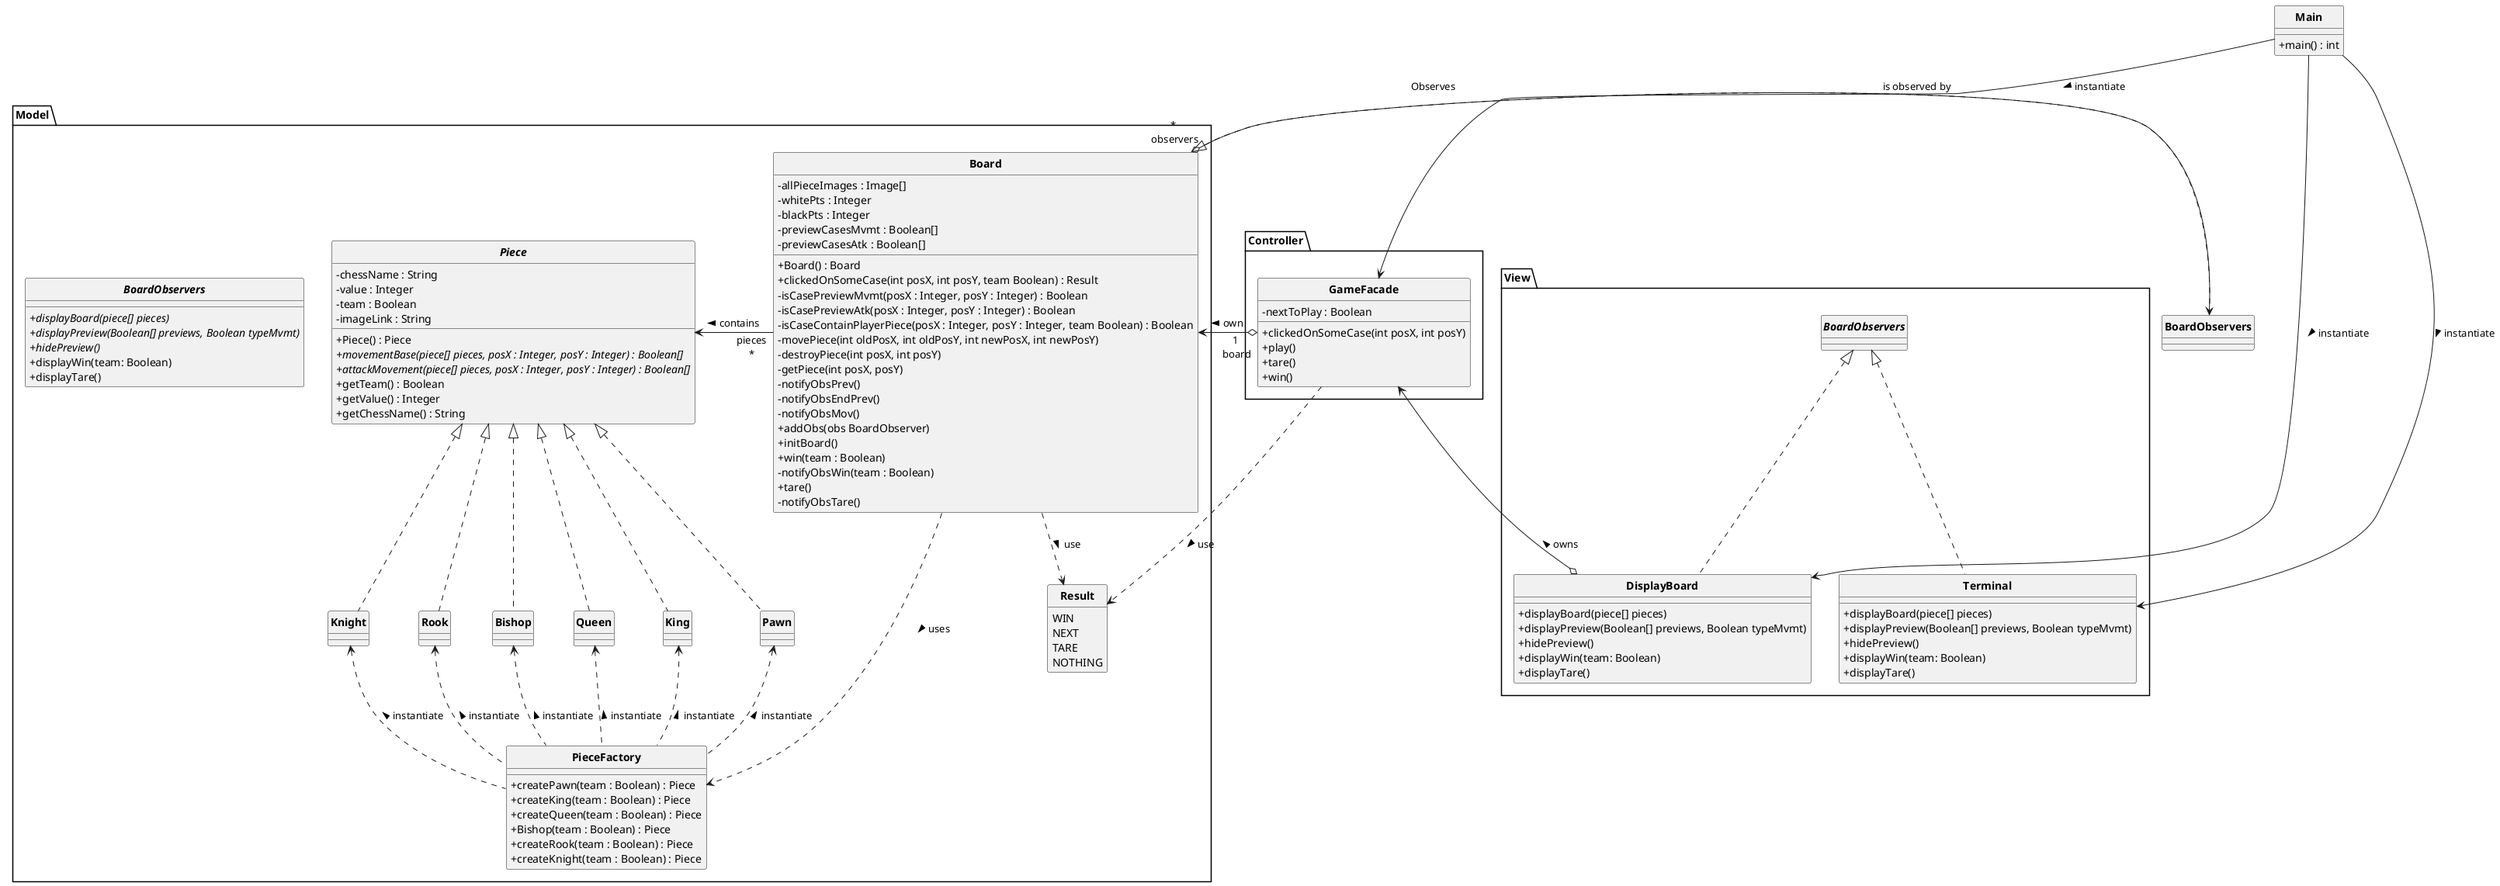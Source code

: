     @startuml

    skinparam style strictuml
    skinparam classAttributeIconSize 0
    skinparam classFontStyle Bold
    hide enum methods

    class Main{
        + main() : int
    }

    package Controller{
        class GameFacade{
            - nextToPlay : Boolean
            
            
            + clickedOnSomeCase(int posX, int posY)
            + play()
            + tare()
            + win()
        }

        
    }

    


    package Model{


        class PieceFactory{
            + createPawn(team : Boolean) : Piece
            + createKing(team : Boolean) : Piece
            + createQueen(team : Boolean) : Piece
            + Bishop(team : Boolean) : Piece
            + createRook(team : Boolean) : Piece
            + createKnight(team : Boolean) : Piece
        }
        

        class Board{
            - allPieceImages : Image[] 
            - whitePts : Integer
            - blackPts : Integer
            - previewCasesMvmt : Boolean[] 
            - previewCasesAtk : Boolean[] 

            + Board() : Board
            + clickedOnSomeCase(int posX, int posY, team Boolean) : Result
            - isCasePreviewMvmt(posX : Integer, posY : Integer) : Boolean
            - isCasePreviewAtk(posX : Integer, posY : Integer) : Boolean
            - isCaseContainPlayerPiece(posX : Integer, posY : Integer, team Boolean) : Boolean
            - movePiece(int oldPosX, int oldPosY, int newPosX, int newPosY)
            - destroyPiece(int posX, int posY)
            - getPiece(int posX, posY)
            - notifyObsPrev()
            - notifyObsEndPrev()
            - notifyObsMov()
            + addObs(obs BoardObserver)
            + initBoard()
            + win(team : Boolean)
            - notifyObsWin(team : Boolean)
            + tare()
            - notifyObsTare()
        }

        
        
        abstract class Piece{
            - chessName : String
            - value : Integer
            - team : Boolean
            - imageLink : String

            + Piece() : Piece 
            + movementBase(piece[] pieces, posX : Integer, posY : Integer) : Boolean[] {abstract}
            + attackMovement(piece[] pieces, posX : Integer, posY : Integer) : Boolean[] {abstract}
            + getTeam() : Boolean
            + getValue() : Integer
            + getChessName() : String
        }

        class Pawn implements Piece{

        }

        class King implements Piece{

        }

        class Queen implements Piece{

        }

        class Bishop implements Piece{

        }

        class Rook implements Piece{

        }

        class Knight implements Piece{

        }

        interface BoardObservers{
            + displayBoard(piece[] pieces) {abstract}
            + displayPreview(Boolean[] previews, Boolean typeMvmt) {abstract}
            + hidePreview() {abstract}
            + displayWin(team: Boolean)
            + displayTare()
            
        }

        Enum Result{
            WIN
            NEXT
            TARE
            NOTHING
        }
    }

    package View{

        'two observers
        'this one is displaying everything with swing
         class DisplayBoard implements BoardObservers{
            + displayBoard(piece[] pieces)
            + displayPreview(Boolean[] previews, Boolean typeMvmt)
            + hidePreview()
            + displayWin(team: Boolean)
            + displayTare()
        }

        class Terminal implements BoardObservers{
            + displayBoard(piece[] pieces)
            + displayPreview(Boolean[] previews, Boolean typeMvmt)
            + hidePreview()
            + displayWin(team: Boolean)
            + displayTare()
        }
    }

    
    

    'Terminal o-> PreviewMovement
   

    GameFacade "1\n board" o-> Board : "own >"
    GameFacade ..> Result : "use >"
    


    Board "pieces\n*" -> Piece : "contains >"

    Board ..> PieceFactory : "uses >"
    Board "*\n observers" o-> BoardObservers : "is observed by"
    Board ..> Result : "use >"
    
    PieceFactory .u.> Pawn : "instantiate >" 
    PieceFactory .u.> King : "instantiate >" 
    PieceFactory .u.> Queen : "instantiate >" 
    PieceFactory .u.> Bishop : "instantiate >" 
    PieceFactory .u.> Rook : "instantiate >" 
    PieceFactory .u.> Knight : "instantiate >" 

    BoardObservers ..|> Board : "Observes"

    Main -d-> GameFacade : "instantiate >"
    Main -d-> DisplayBoard : "instantiate >"
    Main -d-> Terminal : "instantiate >"

    DisplayBoard o-u-> GameFacade : "owns >"




    @enduml